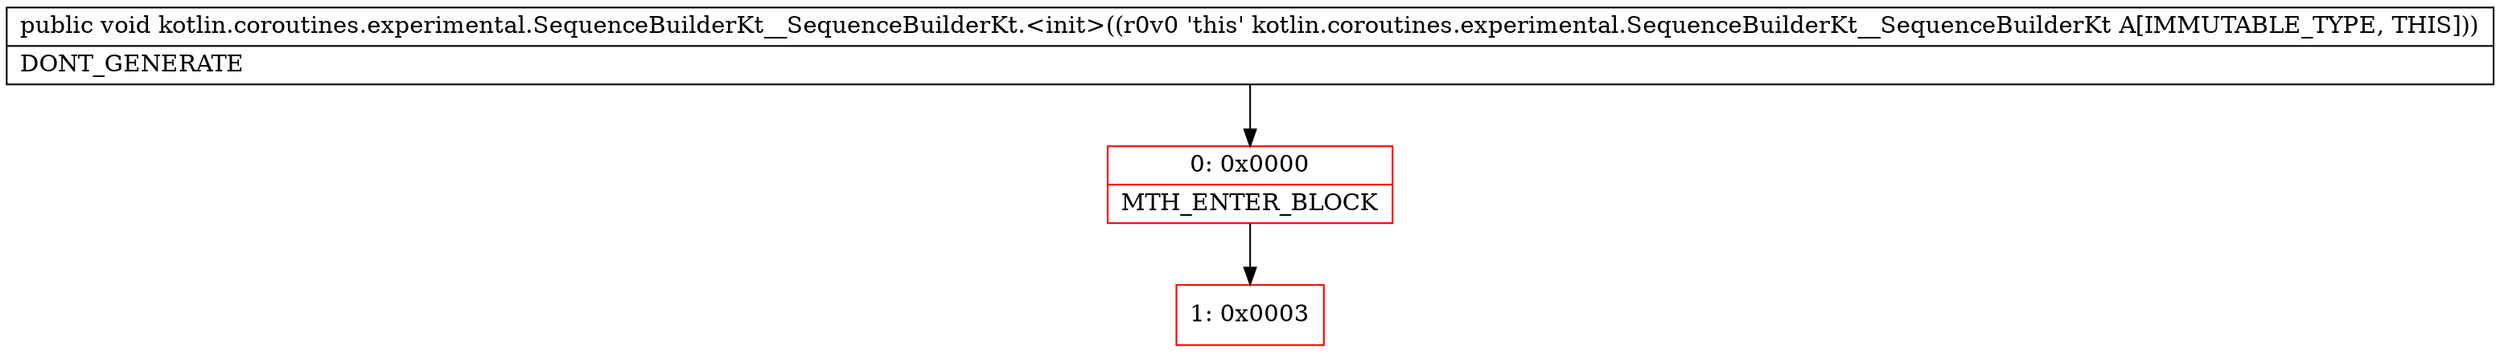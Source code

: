 digraph "CFG forkotlin.coroutines.experimental.SequenceBuilderKt__SequenceBuilderKt.\<init\>()V" {
subgraph cluster_Region_584613562 {
label = "R(0)";
node [shape=record,color=blue];
}
Node_0 [shape=record,color=red,label="{0\:\ 0x0000|MTH_ENTER_BLOCK\l}"];
Node_1 [shape=record,color=red,label="{1\:\ 0x0003}"];
MethodNode[shape=record,label="{public void kotlin.coroutines.experimental.SequenceBuilderKt__SequenceBuilderKt.\<init\>((r0v0 'this' kotlin.coroutines.experimental.SequenceBuilderKt__SequenceBuilderKt A[IMMUTABLE_TYPE, THIS]))  | DONT_GENERATE\l}"];
MethodNode -> Node_0;
Node_0 -> Node_1;
}

